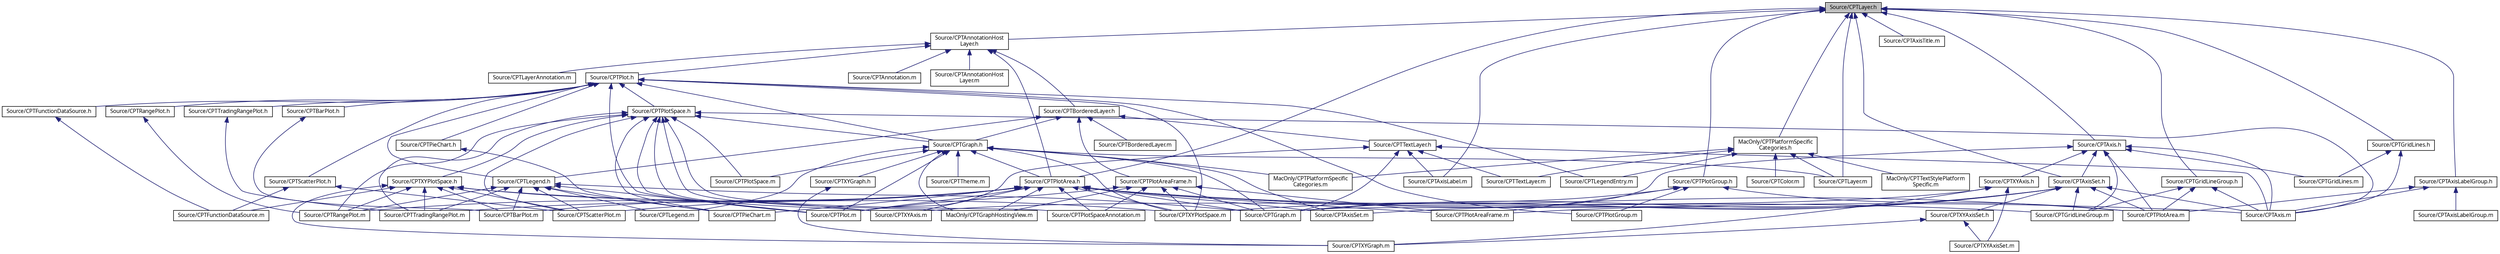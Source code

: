 digraph "Source/CPTLayer.h"
{
 // LATEX_PDF_SIZE
  bgcolor="transparent";
  edge [fontname="Lucinda Grande",fontsize="10",labelfontname="Lucinda Grande",labelfontsize="10"];
  node [fontname="Lucinda Grande",fontsize="10",shape=record];
  Node1 [label="Source/CPTLayer.h",height=0.2,width=0.4,color="black", fillcolor="grey75", style="filled", fontcolor="black",tooltip=" "];
  Node1 -> Node2 [dir="back",color="midnightblue",fontsize="10",style="solid",fontname="Lucinda Grande"];
  Node2 [label="Source/CPTAnnotationHost\lLayer.h",height=0.2,width=0.4,color="black",URL="$_c_p_t_annotation_host_layer_8h.html",tooltip=" "];
  Node2 -> Node3 [dir="back",color="midnightblue",fontsize="10",style="solid",fontname="Lucinda Grande"];
  Node3 [label="Source/CPTAnnotation.m",height=0.2,width=0.4,color="black",URL="$_c_p_t_annotation_8m.html",tooltip=" "];
  Node2 -> Node4 [dir="back",color="midnightblue",fontsize="10",style="solid",fontname="Lucinda Grande"];
  Node4 [label="Source/CPTAnnotationHost\lLayer.m",height=0.2,width=0.4,color="black",URL="$_c_p_t_annotation_host_layer_8m.html",tooltip=" "];
  Node2 -> Node5 [dir="back",color="midnightblue",fontsize="10",style="solid",fontname="Lucinda Grande"];
  Node5 [label="Source/CPTBorderedLayer.h",height=0.2,width=0.4,color="black",URL="$_c_p_t_bordered_layer_8h.html",tooltip=" "];
  Node5 -> Node6 [dir="back",color="midnightblue",fontsize="10",style="solid",fontname="Lucinda Grande"];
  Node6 [label="Source/CPTGraph.h",height=0.2,width=0.4,color="black",URL="$_c_p_t_graph_8h.html",tooltip=" "];
  Node6 -> Node7 [dir="back",color="midnightblue",fontsize="10",style="solid",fontname="Lucinda Grande"];
  Node7 [label="Source/CPTPlotArea.h",height=0.2,width=0.4,color="black",URL="$_c_p_t_plot_area_8h.html",tooltip=" "];
  Node7 -> Node8 [dir="back",color="midnightblue",fontsize="10",style="solid",fontname="Lucinda Grande"];
  Node8 [label="Source/CPTAxis.m",height=0.2,width=0.4,color="black",URL="$_c_p_t_axis_8m.html",tooltip=" "];
  Node7 -> Node9 [dir="back",color="midnightblue",fontsize="10",style="solid",fontname="Lucinda Grande"];
  Node9 [label="Source/CPTAxisSet.m",height=0.2,width=0.4,color="black",URL="$_c_p_t_axis_set_8m.html",tooltip=" "];
  Node7 -> Node10 [dir="back",color="midnightblue",fontsize="10",style="solid",fontname="Lucinda Grande"];
  Node10 [label="Source/CPTBarPlot.m",height=0.2,width=0.4,color="black",URL="$_c_p_t_bar_plot_8m.html",tooltip=" "];
  Node7 -> Node11 [dir="back",color="midnightblue",fontsize="10",style="solid",fontname="Lucinda Grande"];
  Node11 [label="Source/CPTGraph.m",height=0.2,width=0.4,color="black",URL="$_c_p_t_graph_8m.html",tooltip=" "];
  Node7 -> Node12 [dir="back",color="midnightblue",fontsize="10",style="solid",fontname="Lucinda Grande"];
  Node12 [label="Source/CPTGridLineGroup.m",height=0.2,width=0.4,color="black",URL="$_c_p_t_grid_line_group_8m.html",tooltip=" "];
  Node7 -> Node13 [dir="back",color="midnightblue",fontsize="10",style="solid",fontname="Lucinda Grande"];
  Node13 [label="Source/CPTPieChart.m",height=0.2,width=0.4,color="black",URL="$_c_p_t_pie_chart_8m.html",tooltip=" "];
  Node7 -> Node14 [dir="back",color="midnightblue",fontsize="10",style="solid",fontname="Lucinda Grande"];
  Node14 [label="Source/CPTPlot.m",height=0.2,width=0.4,color="black",URL="$_c_p_t_plot_8m.html",tooltip=" "];
  Node7 -> Node15 [dir="back",color="midnightblue",fontsize="10",style="solid",fontname="Lucinda Grande"];
  Node15 [label="Source/CPTPlotArea.m",height=0.2,width=0.4,color="black",URL="$_c_p_t_plot_area_8m.html",tooltip=" "];
  Node7 -> Node16 [dir="back",color="midnightblue",fontsize="10",style="solid",fontname="Lucinda Grande"];
  Node16 [label="Source/CPTPlotAreaFrame.m",height=0.2,width=0.4,color="black",URL="$_c_p_t_plot_area_frame_8m.html",tooltip=" "];
  Node7 -> Node17 [dir="back",color="midnightblue",fontsize="10",style="solid",fontname="Lucinda Grande"];
  Node17 [label="Source/CPTPlotSpaceAnnotation.m",height=0.2,width=0.4,color="black",URL="$_c_p_t_plot_space_annotation_8m.html",tooltip=" "];
  Node7 -> Node18 [dir="back",color="midnightblue",fontsize="10",style="solid",fontname="Lucinda Grande"];
  Node18 [label="Source/CPTRangePlot.m",height=0.2,width=0.4,color="black",URL="$_c_p_t_range_plot_8m.html",tooltip=" "];
  Node7 -> Node19 [dir="back",color="midnightblue",fontsize="10",style="solid",fontname="Lucinda Grande"];
  Node19 [label="Source/CPTScatterPlot.m",height=0.2,width=0.4,color="black",URL="$_c_p_t_scatter_plot_8m.html",tooltip=" "];
  Node7 -> Node20 [dir="back",color="midnightblue",fontsize="10",style="solid",fontname="Lucinda Grande"];
  Node20 [label="Source/CPTTradingRangePlot.m",height=0.2,width=0.4,color="black",URL="$_c_p_t_trading_range_plot_8m.html",tooltip=" "];
  Node7 -> Node21 [dir="back",color="midnightblue",fontsize="10",style="solid",fontname="Lucinda Grande"];
  Node21 [label="Source/CPTXYAxis.m",height=0.2,width=0.4,color="black",URL="$_c_p_t_x_y_axis_8m.html",tooltip=" "];
  Node7 -> Node22 [dir="back",color="midnightblue",fontsize="10",style="solid",fontname="Lucinda Grande"];
  Node22 [label="Source/CPTXYPlotSpace.m",height=0.2,width=0.4,color="black",URL="$_c_p_t_x_y_plot_space_8m.html",tooltip=" "];
  Node7 -> Node23 [dir="back",color="midnightblue",fontsize="10",style="solid",fontname="Lucinda Grande"];
  Node23 [label="MacOnly/CPTGraphHostingView.m",height=0.2,width=0.4,color="black",URL="$_c_p_t_graph_hosting_view_8m.html",tooltip=" "];
  Node6 -> Node9 [dir="back",color="midnightblue",fontsize="10",style="solid",fontname="Lucinda Grande"];
  Node6 -> Node11 [dir="back",color="midnightblue",fontsize="10",style="solid",fontname="Lucinda Grande"];
  Node6 -> Node24 [dir="back",color="midnightblue",fontsize="10",style="solid",fontname="Lucinda Grande"];
  Node24 [label="Source/CPTLayer.m",height=0.2,width=0.4,color="black",URL="$_c_p_t_layer_8m.html",tooltip=" "];
  Node6 -> Node25 [dir="back",color="midnightblue",fontsize="10",style="solid",fontname="Lucinda Grande"];
  Node25 [label="Source/CPTLegend.m",height=0.2,width=0.4,color="black",URL="$_c_p_t_legend_8m.html",tooltip=" "];
  Node6 -> Node14 [dir="back",color="midnightblue",fontsize="10",style="solid",fontname="Lucinda Grande"];
  Node6 -> Node26 [dir="back",color="midnightblue",fontsize="10",style="solid",fontname="Lucinda Grande"];
  Node26 [label="Source/CPTPlotSpace.m",height=0.2,width=0.4,color="black",URL="$_c_p_t_plot_space_8m.html",tooltip=" "];
  Node6 -> Node27 [dir="back",color="midnightblue",fontsize="10",style="solid",fontname="Lucinda Grande"];
  Node27 [label="Source/CPTTheme.m",height=0.2,width=0.4,color="black",URL="$_c_p_t_theme_8m.html",tooltip=" "];
  Node6 -> Node28 [dir="back",color="midnightblue",fontsize="10",style="solid",fontname="Lucinda Grande"];
  Node28 [label="Source/CPTXYGraph.h",height=0.2,width=0.4,color="black",URL="$_c_p_t_x_y_graph_8h.html",tooltip=" "];
  Node28 -> Node29 [dir="back",color="midnightblue",fontsize="10",style="solid",fontname="Lucinda Grande"];
  Node29 [label="Source/CPTXYGraph.m",height=0.2,width=0.4,color="black",URL="$_c_p_t_x_y_graph_8m.html",tooltip=" "];
  Node6 -> Node22 [dir="back",color="midnightblue",fontsize="10",style="solid",fontname="Lucinda Grande"];
  Node6 -> Node23 [dir="back",color="midnightblue",fontsize="10",style="solid",fontname="Lucinda Grande"];
  Node6 -> Node30 [dir="back",color="midnightblue",fontsize="10",style="solid",fontname="Lucinda Grande"];
  Node30 [label="MacOnly/CPTPlatformSpecific\lCategories.m",height=0.2,width=0.4,color="black",URL="$_c_p_t_platform_specific_categories_8m.html",tooltip=" "];
  Node5 -> Node31 [dir="back",color="midnightblue",fontsize="10",style="solid",fontname="Lucinda Grande"];
  Node31 [label="Source/CPTBorderedLayer.m",height=0.2,width=0.4,color="black",URL="$_c_p_t_bordered_layer_8m.html",tooltip=" "];
  Node5 -> Node32 [dir="back",color="midnightblue",fontsize="10",style="solid",fontname="Lucinda Grande"];
  Node32 [label="Source/CPTLegend.h",height=0.2,width=0.4,color="black",URL="$_c_p_t_legend_8h.html",tooltip=" "];
  Node32 -> Node10 [dir="back",color="midnightblue",fontsize="10",style="solid",fontname="Lucinda Grande"];
  Node32 -> Node11 [dir="back",color="midnightblue",fontsize="10",style="solid",fontname="Lucinda Grande"];
  Node32 -> Node25 [dir="back",color="midnightblue",fontsize="10",style="solid",fontname="Lucinda Grande"];
  Node32 -> Node13 [dir="back",color="midnightblue",fontsize="10",style="solid",fontname="Lucinda Grande"];
  Node32 -> Node14 [dir="back",color="midnightblue",fontsize="10",style="solid",fontname="Lucinda Grande"];
  Node32 -> Node18 [dir="back",color="midnightblue",fontsize="10",style="solid",fontname="Lucinda Grande"];
  Node32 -> Node19 [dir="back",color="midnightblue",fontsize="10",style="solid",fontname="Lucinda Grande"];
  Node32 -> Node20 [dir="back",color="midnightblue",fontsize="10",style="solid",fontname="Lucinda Grande"];
  Node5 -> Node33 [dir="back",color="midnightblue",fontsize="10",style="solid",fontname="Lucinda Grande"];
  Node33 [label="Source/CPTPlotAreaFrame.h",height=0.2,width=0.4,color="black",URL="$_c_p_t_plot_area_frame_8h.html",tooltip=" "];
  Node33 -> Node11 [dir="back",color="midnightblue",fontsize="10",style="solid",fontname="Lucinda Grande"];
  Node33 -> Node14 [dir="back",color="midnightblue",fontsize="10",style="solid",fontname="Lucinda Grande"];
  Node33 -> Node16 [dir="back",color="midnightblue",fontsize="10",style="solid",fontname="Lucinda Grande"];
  Node33 -> Node17 [dir="back",color="midnightblue",fontsize="10",style="solid",fontname="Lucinda Grande"];
  Node33 -> Node22 [dir="back",color="midnightblue",fontsize="10",style="solid",fontname="Lucinda Grande"];
  Node33 -> Node23 [dir="back",color="midnightblue",fontsize="10",style="solid",fontname="Lucinda Grande"];
  Node5 -> Node34 [dir="back",color="midnightblue",fontsize="10",style="solid",fontname="Lucinda Grande"];
  Node34 [label="Source/CPTTextLayer.h",height=0.2,width=0.4,color="black",URL="$_c_p_t_text_layer_8h.html",tooltip=" "];
  Node34 -> Node8 [dir="back",color="midnightblue",fontsize="10",style="solid",fontname="Lucinda Grande"];
  Node34 -> Node35 [dir="back",color="midnightblue",fontsize="10",style="solid",fontname="Lucinda Grande"];
  Node35 [label="Source/CPTAxisLabel.m",height=0.2,width=0.4,color="black",URL="$_c_p_t_axis_label_8m.html",tooltip=" "];
  Node34 -> Node11 [dir="back",color="midnightblue",fontsize="10",style="solid",fontname="Lucinda Grande"];
  Node34 -> Node14 [dir="back",color="midnightblue",fontsize="10",style="solid",fontname="Lucinda Grande"];
  Node34 -> Node36 [dir="back",color="midnightblue",fontsize="10",style="solid",fontname="Lucinda Grande"];
  Node36 [label="Source/CPTTextLayer.m",height=0.2,width=0.4,color="black",URL="$_c_p_t_text_layer_8m.html",tooltip=" "];
  Node2 -> Node37 [dir="back",color="midnightblue",fontsize="10",style="solid",fontname="Lucinda Grande"];
  Node37 [label="Source/CPTLayerAnnotation.m",height=0.2,width=0.4,color="black",URL="$_c_p_t_layer_annotation_8m.html",tooltip=" "];
  Node2 -> Node38 [dir="back",color="midnightblue",fontsize="10",style="solid",fontname="Lucinda Grande"];
  Node38 [label="Source/CPTPlot.h",height=0.2,width=0.4,color="black",URL="$_c_p_t_plot_8h.html",tooltip=" "];
  Node38 -> Node6 [dir="back",color="midnightblue",fontsize="10",style="solid",fontname="Lucinda Grande"];
  Node38 -> Node39 [dir="back",color="midnightblue",fontsize="10",style="solid",fontname="Lucinda Grande"];
  Node39 [label="Source/CPTPlotSpace.h",height=0.2,width=0.4,color="black",URL="$_c_p_t_plot_space_8h.html",tooltip=" "];
  Node39 -> Node6 [dir="back",color="midnightblue",fontsize="10",style="solid",fontname="Lucinda Grande"];
  Node39 -> Node8 [dir="back",color="midnightblue",fontsize="10",style="solid",fontname="Lucinda Grande"];
  Node39 -> Node40 [dir="back",color="midnightblue",fontsize="10",style="solid",fontname="Lucinda Grande"];
  Node40 [label="Source/CPTXYPlotSpace.h",height=0.2,width=0.4,color="black",URL="$_c_p_t_x_y_plot_space_8h.html",tooltip=" "];
  Node40 -> Node10 [dir="back",color="midnightblue",fontsize="10",style="solid",fontname="Lucinda Grande"];
  Node40 -> Node41 [dir="back",color="midnightblue",fontsize="10",style="solid",fontname="Lucinda Grande"];
  Node41 [label="Source/CPTFunctionDataSource.m",height=0.2,width=0.4,color="black",URL="$_c_p_t_function_data_source_8m.html",tooltip=" "];
  Node40 -> Node18 [dir="back",color="midnightblue",fontsize="10",style="solid",fontname="Lucinda Grande"];
  Node40 -> Node19 [dir="back",color="midnightblue",fontsize="10",style="solid",fontname="Lucinda Grande"];
  Node40 -> Node20 [dir="back",color="midnightblue",fontsize="10",style="solid",fontname="Lucinda Grande"];
  Node40 -> Node21 [dir="back",color="midnightblue",fontsize="10",style="solid",fontname="Lucinda Grande"];
  Node40 -> Node29 [dir="back",color="midnightblue",fontsize="10",style="solid",fontname="Lucinda Grande"];
  Node40 -> Node22 [dir="back",color="midnightblue",fontsize="10",style="solid",fontname="Lucinda Grande"];
  Node39 -> Node13 [dir="back",color="midnightblue",fontsize="10",style="solid",fontname="Lucinda Grande"];
  Node39 -> Node14 [dir="back",color="midnightblue",fontsize="10",style="solid",fontname="Lucinda Grande"];
  Node39 -> Node26 [dir="back",color="midnightblue",fontsize="10",style="solid",fontname="Lucinda Grande"];
  Node39 -> Node17 [dir="back",color="midnightblue",fontsize="10",style="solid",fontname="Lucinda Grande"];
  Node39 -> Node18 [dir="back",color="midnightblue",fontsize="10",style="solid",fontname="Lucinda Grande"];
  Node39 -> Node19 [dir="back",color="midnightblue",fontsize="10",style="solid",fontname="Lucinda Grande"];
  Node39 -> Node20 [dir="back",color="midnightblue",fontsize="10",style="solid",fontname="Lucinda Grande"];
  Node39 -> Node21 [dir="back",color="midnightblue",fontsize="10",style="solid",fontname="Lucinda Grande"];
  Node39 -> Node23 [dir="back",color="midnightblue",fontsize="10",style="solid",fontname="Lucinda Grande"];
  Node38 -> Node42 [dir="back",color="midnightblue",fontsize="10",style="solid",fontname="Lucinda Grande"];
  Node42 [label="Source/CPTBarPlot.h",height=0.2,width=0.4,color="black",URL="$_c_p_t_bar_plot_8h.html",tooltip=" "];
  Node42 -> Node10 [dir="back",color="midnightblue",fontsize="10",style="solid",fontname="Lucinda Grande"];
  Node38 -> Node32 [dir="back",color="midnightblue",fontsize="10",style="solid",fontname="Lucinda Grande"];
  Node38 -> Node43 [dir="back",color="midnightblue",fontsize="10",style="solid",fontname="Lucinda Grande"];
  Node43 [label="Source/CPTFunctionDataSource.h",height=0.2,width=0.4,color="black",URL="$_c_p_t_function_data_source_8h.html",tooltip=" "];
  Node43 -> Node41 [dir="back",color="midnightblue",fontsize="10",style="solid",fontname="Lucinda Grande"];
  Node38 -> Node44 [dir="back",color="midnightblue",fontsize="10",style="solid",fontname="Lucinda Grande"];
  Node44 [label="Source/CPTScatterPlot.h",height=0.2,width=0.4,color="black",URL="$_c_p_t_scatter_plot_8h.html",tooltip=" "];
  Node44 -> Node41 [dir="back",color="midnightblue",fontsize="10",style="solid",fontname="Lucinda Grande"];
  Node44 -> Node19 [dir="back",color="midnightblue",fontsize="10",style="solid",fontname="Lucinda Grande"];
  Node38 -> Node45 [dir="back",color="midnightblue",fontsize="10",style="solid",fontname="Lucinda Grande"];
  Node45 [label="Source/CPTLegendEntry.m",height=0.2,width=0.4,color="black",URL="$_c_p_t_legend_entry_8m.html",tooltip=" "];
  Node38 -> Node46 [dir="back",color="midnightblue",fontsize="10",style="solid",fontname="Lucinda Grande"];
  Node46 [label="Source/CPTPieChart.h",height=0.2,width=0.4,color="black",URL="$_c_p_t_pie_chart_8h.html",tooltip=" "];
  Node46 -> Node13 [dir="back",color="midnightblue",fontsize="10",style="solid",fontname="Lucinda Grande"];
  Node38 -> Node14 [dir="back",color="midnightblue",fontsize="10",style="solid",fontname="Lucinda Grande"];
  Node38 -> Node47 [dir="back",color="midnightblue",fontsize="10",style="solid",fontname="Lucinda Grande"];
  Node47 [label="Source/CPTPlotGroup.m",height=0.2,width=0.4,color="black",URL="$_c_p_t_plot_group_8m.html",tooltip=" "];
  Node38 -> Node48 [dir="back",color="midnightblue",fontsize="10",style="solid",fontname="Lucinda Grande"];
  Node48 [label="Source/CPTRangePlot.h",height=0.2,width=0.4,color="black",URL="$_c_p_t_range_plot_8h.html",tooltip=" "];
  Node48 -> Node18 [dir="back",color="midnightblue",fontsize="10",style="solid",fontname="Lucinda Grande"];
  Node38 -> Node49 [dir="back",color="midnightblue",fontsize="10",style="solid",fontname="Lucinda Grande"];
  Node49 [label="Source/CPTTradingRangePlot.h",height=0.2,width=0.4,color="black",URL="$_c_p_t_trading_range_plot_8h.html",tooltip=" "];
  Node49 -> Node20 [dir="back",color="midnightblue",fontsize="10",style="solid",fontname="Lucinda Grande"];
  Node38 -> Node22 [dir="back",color="midnightblue",fontsize="10",style="solid",fontname="Lucinda Grande"];
  Node2 -> Node7 [dir="back",color="midnightblue",fontsize="10",style="solid",fontname="Lucinda Grande"];
  Node1 -> Node50 [dir="back",color="midnightblue",fontsize="10",style="solid",fontname="Lucinda Grande"];
  Node50 [label="Source/CPTAxis.h",height=0.2,width=0.4,color="black",URL="$_c_p_t_axis_8h.html",tooltip=" "];
  Node50 -> Node8 [dir="back",color="midnightblue",fontsize="10",style="solid",fontname="Lucinda Grande"];
  Node50 -> Node51 [dir="back",color="midnightblue",fontsize="10",style="solid",fontname="Lucinda Grande"];
  Node51 [label="Source/CPTAxisSet.h",height=0.2,width=0.4,color="black",URL="$_c_p_t_axis_set_8h.html",tooltip=" "];
  Node51 -> Node8 [dir="back",color="midnightblue",fontsize="10",style="solid",fontname="Lucinda Grande"];
  Node51 -> Node9 [dir="back",color="midnightblue",fontsize="10",style="solid",fontname="Lucinda Grande"];
  Node51 -> Node11 [dir="back",color="midnightblue",fontsize="10",style="solid",fontname="Lucinda Grande"];
  Node51 -> Node12 [dir="back",color="midnightblue",fontsize="10",style="solid",fontname="Lucinda Grande"];
  Node51 -> Node15 [dir="back",color="midnightblue",fontsize="10",style="solid",fontname="Lucinda Grande"];
  Node51 -> Node16 [dir="back",color="midnightblue",fontsize="10",style="solid",fontname="Lucinda Grande"];
  Node51 -> Node52 [dir="back",color="midnightblue",fontsize="10",style="solid",fontname="Lucinda Grande"];
  Node52 [label="Source/CPTXYAxisSet.h",height=0.2,width=0.4,color="black",URL="$_c_p_t_x_y_axis_set_8h.html",tooltip=" "];
  Node52 -> Node53 [dir="back",color="midnightblue",fontsize="10",style="solid",fontname="Lucinda Grande"];
  Node53 [label="Source/CPTXYAxisSet.m",height=0.2,width=0.4,color="black",URL="$_c_p_t_x_y_axis_set_8m.html",tooltip=" "];
  Node52 -> Node29 [dir="back",color="midnightblue",fontsize="10",style="solid",fontname="Lucinda Grande"];
  Node51 -> Node22 [dir="back",color="midnightblue",fontsize="10",style="solid",fontname="Lucinda Grande"];
  Node50 -> Node11 [dir="back",color="midnightblue",fontsize="10",style="solid",fontname="Lucinda Grande"];
  Node50 -> Node12 [dir="back",color="midnightblue",fontsize="10",style="solid",fontname="Lucinda Grande"];
  Node50 -> Node54 [dir="back",color="midnightblue",fontsize="10",style="solid",fontname="Lucinda Grande"];
  Node54 [label="Source/CPTGridLines.m",height=0.2,width=0.4,color="black",URL="$_c_p_t_grid_lines_8m.html",tooltip=" "];
  Node50 -> Node15 [dir="back",color="midnightblue",fontsize="10",style="solid",fontname="Lucinda Grande"];
  Node50 -> Node55 [dir="back",color="midnightblue",fontsize="10",style="solid",fontname="Lucinda Grande"];
  Node55 [label="Source/CPTXYAxis.h",height=0.2,width=0.4,color="black",URL="$_c_p_t_x_y_axis_8h.html",tooltip=" "];
  Node55 -> Node21 [dir="back",color="midnightblue",fontsize="10",style="solid",fontname="Lucinda Grande"];
  Node55 -> Node53 [dir="back",color="midnightblue",fontsize="10",style="solid",fontname="Lucinda Grande"];
  Node55 -> Node29 [dir="back",color="midnightblue",fontsize="10",style="solid",fontname="Lucinda Grande"];
  Node1 -> Node51 [dir="back",color="midnightblue",fontsize="10",style="solid",fontname="Lucinda Grande"];
  Node1 -> Node7 [dir="back",color="midnightblue",fontsize="10",style="solid",fontname="Lucinda Grande"];
  Node1 -> Node35 [dir="back",color="midnightblue",fontsize="10",style="solid",fontname="Lucinda Grande"];
  Node1 -> Node56 [dir="back",color="midnightblue",fontsize="10",style="solid",fontname="Lucinda Grande"];
  Node56 [label="Source/CPTAxisLabelGroup.h",height=0.2,width=0.4,color="black",URL="$_c_p_t_axis_label_group_8h.html",tooltip=" "];
  Node56 -> Node8 [dir="back",color="midnightblue",fontsize="10",style="solid",fontname="Lucinda Grande"];
  Node56 -> Node57 [dir="back",color="midnightblue",fontsize="10",style="solid",fontname="Lucinda Grande"];
  Node57 [label="Source/CPTAxisLabelGroup.m",height=0.2,width=0.4,color="black",URL="$_c_p_t_axis_label_group_8m.html",tooltip=" "];
  Node56 -> Node15 [dir="back",color="midnightblue",fontsize="10",style="solid",fontname="Lucinda Grande"];
  Node1 -> Node58 [dir="back",color="midnightblue",fontsize="10",style="solid",fontname="Lucinda Grande"];
  Node58 [label="Source/CPTAxisTitle.m",height=0.2,width=0.4,color="black",URL="$_c_p_t_axis_title_8m.html",tooltip=" "];
  Node1 -> Node59 [dir="back",color="midnightblue",fontsize="10",style="solid",fontname="Lucinda Grande"];
  Node59 [label="Source/CPTGridLineGroup.h",height=0.2,width=0.4,color="black",URL="$_c_p_t_grid_line_group_8h.html",tooltip=" "];
  Node59 -> Node8 [dir="back",color="midnightblue",fontsize="10",style="solid",fontname="Lucinda Grande"];
  Node59 -> Node12 [dir="back",color="midnightblue",fontsize="10",style="solid",fontname="Lucinda Grande"];
  Node59 -> Node15 [dir="back",color="midnightblue",fontsize="10",style="solid",fontname="Lucinda Grande"];
  Node1 -> Node60 [dir="back",color="midnightblue",fontsize="10",style="solid",fontname="Lucinda Grande"];
  Node60 [label="Source/CPTGridLines.h",height=0.2,width=0.4,color="black",URL="$_c_p_t_grid_lines_8h.html",tooltip=" "];
  Node60 -> Node8 [dir="back",color="midnightblue",fontsize="10",style="solid",fontname="Lucinda Grande"];
  Node60 -> Node54 [dir="back",color="midnightblue",fontsize="10",style="solid",fontname="Lucinda Grande"];
  Node1 -> Node24 [dir="back",color="midnightblue",fontsize="10",style="solid",fontname="Lucinda Grande"];
  Node1 -> Node61 [dir="back",color="midnightblue",fontsize="10",style="solid",fontname="Lucinda Grande"];
  Node61 [label="Source/CPTPlotGroup.h",height=0.2,width=0.4,color="black",URL="$_c_p_t_plot_group_8h.html",tooltip=" "];
  Node61 -> Node11 [dir="back",color="midnightblue",fontsize="10",style="solid",fontname="Lucinda Grande"];
  Node61 -> Node15 [dir="back",color="midnightblue",fontsize="10",style="solid",fontname="Lucinda Grande"];
  Node61 -> Node16 [dir="back",color="midnightblue",fontsize="10",style="solid",fontname="Lucinda Grande"];
  Node61 -> Node47 [dir="back",color="midnightblue",fontsize="10",style="solid",fontname="Lucinda Grande"];
  Node1 -> Node62 [dir="back",color="midnightblue",fontsize="10",style="solid",fontname="Lucinda Grande"];
  Node62 [label="MacOnly/CPTPlatformSpecific\lCategories.h",height=0.2,width=0.4,color="black",URL="$_c_p_t_platform_specific_categories_8h.html",tooltip=" "];
  Node62 -> Node63 [dir="back",color="midnightblue",fontsize="10",style="solid",fontname="Lucinda Grande"];
  Node63 [label="Source/CPTColor.m",height=0.2,width=0.4,color="black",URL="$_c_p_t_color_8m.html",tooltip=" "];
  Node62 -> Node24 [dir="back",color="midnightblue",fontsize="10",style="solid",fontname="Lucinda Grande"];
  Node62 -> Node45 [dir="back",color="midnightblue",fontsize="10",style="solid",fontname="Lucinda Grande"];
  Node62 -> Node36 [dir="back",color="midnightblue",fontsize="10",style="solid",fontname="Lucinda Grande"];
  Node62 -> Node30 [dir="back",color="midnightblue",fontsize="10",style="solid",fontname="Lucinda Grande"];
  Node62 -> Node64 [dir="back",color="midnightblue",fontsize="10",style="solid",fontname="Lucinda Grande"];
  Node64 [label="MacOnly/CPTTextStylePlatform\lSpecific.m",height=0.2,width=0.4,color="black",URL="$_c_p_t_text_style_platform_specific_8m.html",tooltip=" "];
}
